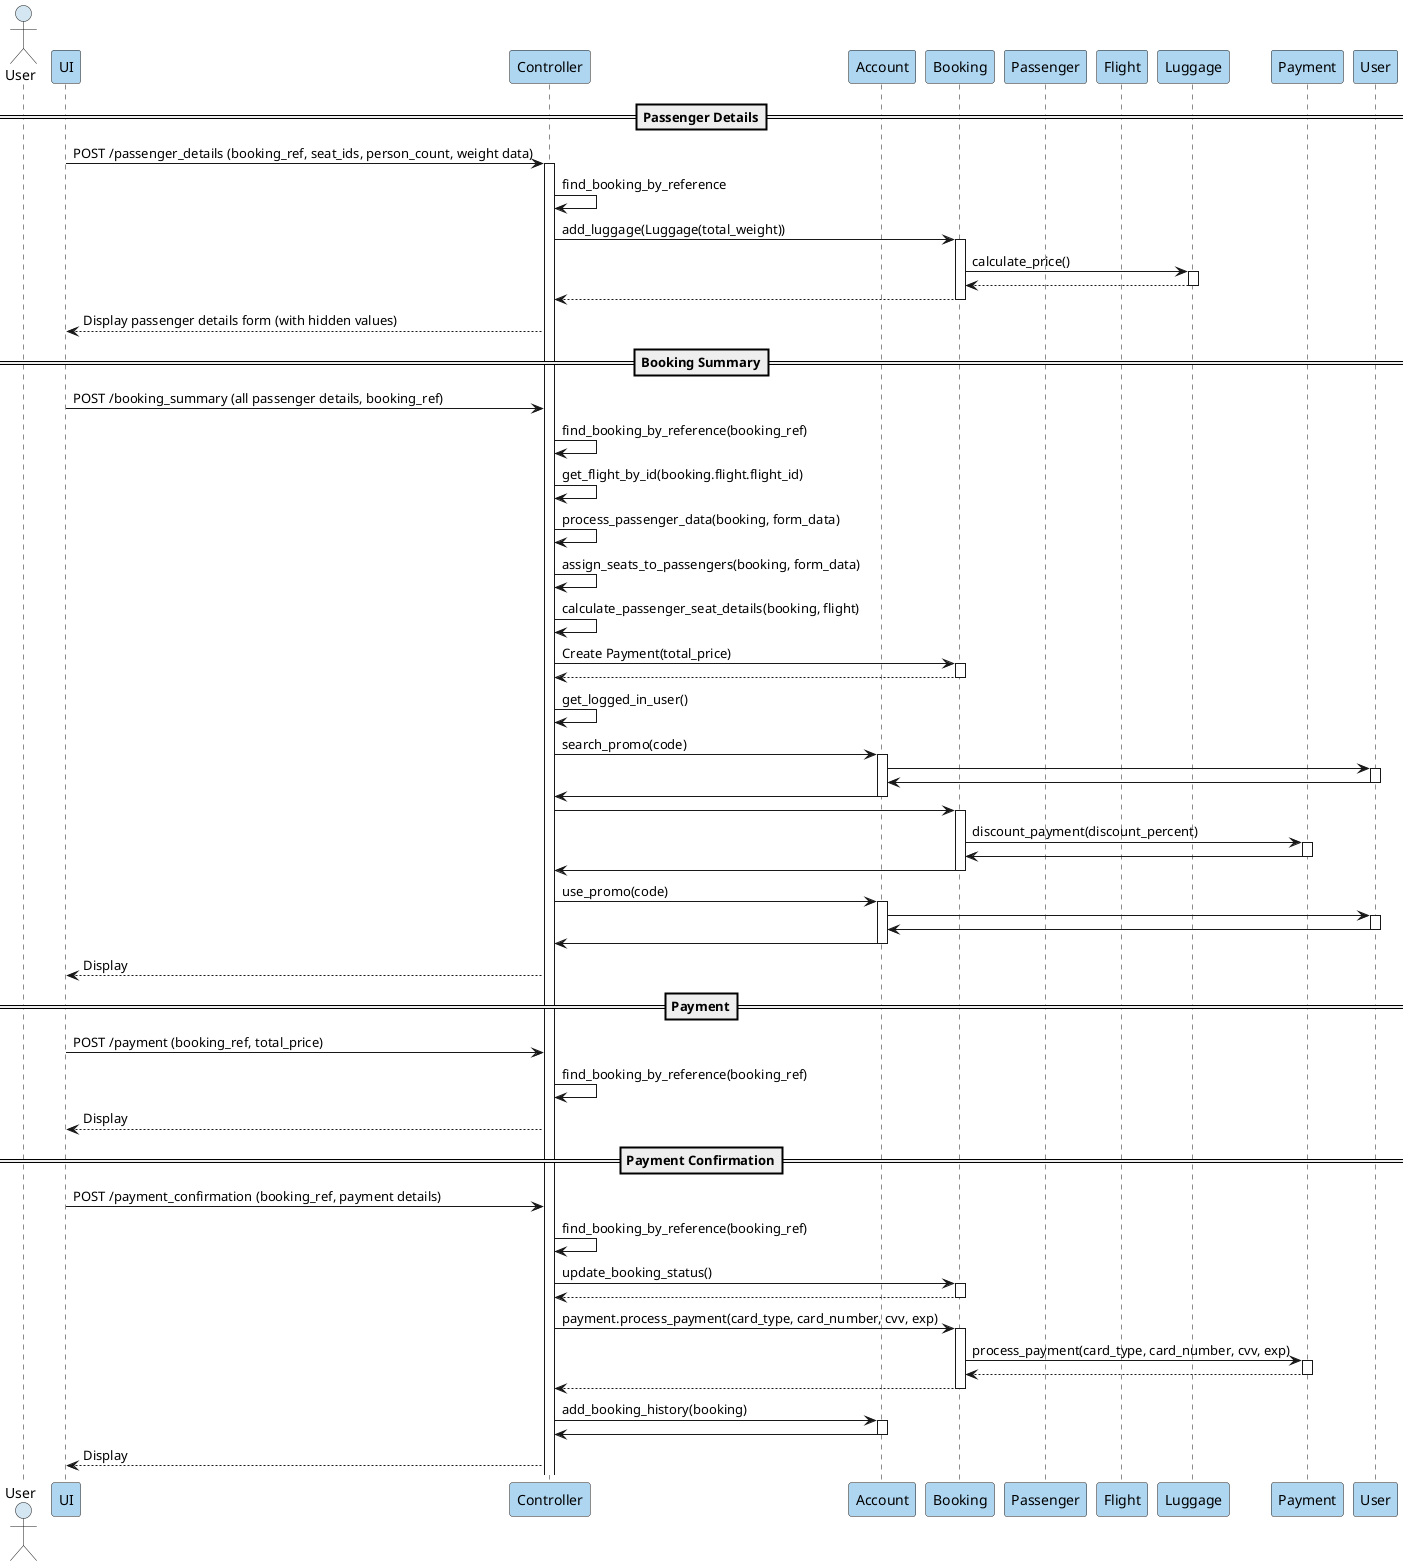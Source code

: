@startuml Sequence Diagram

skinparam SequenceBoxBorderColor #4682B4
skinparam SequenceBoxBackgroundColor #E6F3FF
skinparam SequenceGroupBackgroundColor #F5FAFF
skinparam SequenceGroupBodyBackgroundColor #FAFBFF
skinparam ParticipantBackgroundColor #AED6F1
skinparam ActorBackgroundColor #D4E6F1

actor "User" as user
participant "UI" as UI
participant "Controller" as Controller
participant "Account" as Account
participant "Booking" as booking
participant "Passenger" as passenger
participant "Flight" as flight
participant "Luggage" as luggage
participant "Payment" as payment

== Passenger Details==

UI -> Controller : POST /passenger_details (booking_ref, seat_ids, person_count, weight data)
activate Controller

Controller -> Controller : find_booking_by_reference

Controller -> booking : add_luggage(Luggage(total_weight))
activate booking
booking -> luggage : calculate_price()
activate luggage
luggage --> booking :
deactivate luggage
booking --> Controller :
deactivate booking

Controller --> UI : Display passenger details form (with hidden values)

== Booking Summary==

UI -> Controller : POST /booking_summary (all passenger details, booking_ref)

Controller -> Controller : find_booking_by_reference(booking_ref)

Controller -> Controller : get_flight_by_id(booking.flight.flight_id)

Controller -> Controller : process_passenger_data(booking, form_data)

Controller -> Controller : assign_seats_to_passengers(booking, form_data)

Controller -> Controller : calculate_passenger_seat_details(booking, flight)

Controller -> booking : Create Payment(total_price)
activate booking
booking --> Controller :
deactivate booking

Controller -> Controller : get_logged_in_user()

Controller -> Account: search_promo(code)
activate Account
Account -> User :
activate User
Account <- User :
deactivate User
Controller <- Account:
deactivate Account

Controller -> booking
activate booking
booking -> payment : discount_payment(discount_percent)
activate payment
booking <- payment :
deactivate payment
Controller <- booking :
deactivate booking
Controller -> Account: use_promo(code)
activate Account
Account -> User :
activate User
Account <- User :
deactivate User
Controller <- Account:
deactivate Account
Controller --> UI : Display

== Payment==

UI -> Controller : POST /payment (booking_ref, total_price)

Controller -> Controller : find_booking_by_reference(booking_ref)

Controller --> UI : Display

== Payment Confirmation==

UI-> Controller : POST /payment_confirmation (booking_ref, payment details)

Controller -> Controller : find_booking_by_reference(booking_ref)

Controller -> booking : update_booking_status()
activate booking
booking --> Controller :
deactivate booking

Controller -> booking : payment.process_payment(card_type, card_number, cvv, exp)
activate booking
booking -> payment : process_payment(card_type, card_number, cvv, exp)
activate payment
payment --> booking :
deactivate payment
booking --> Controller :
deactivate booking

Controller -> Account : add_booking_history(booking)
activate Account
Account -> Controller
deactivate Account

Controller --> UI : Display

@enduml